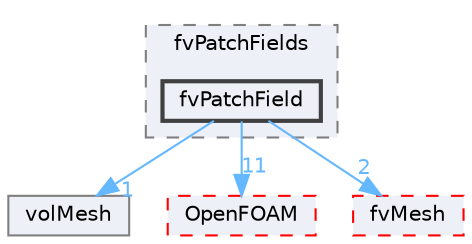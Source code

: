 digraph "src/finiteVolume/fields/fvPatchFields/fvPatchField"
{
 // LATEX_PDF_SIZE
  bgcolor="transparent";
  edge [fontname=Helvetica,fontsize=10,labelfontname=Helvetica,labelfontsize=10];
  node [fontname=Helvetica,fontsize=10,shape=box,height=0.2,width=0.4];
  compound=true
  subgraph clusterdir_a5850494bc77049b2a182260f0d1f703 {
    graph [ bgcolor="#edf0f7", pencolor="grey50", label="fvPatchFields", fontname=Helvetica,fontsize=10 style="filled,dashed", URL="dir_a5850494bc77049b2a182260f0d1f703.html",tooltip=""]
  dir_6b9423849569a7ee618201e7cfce9eaa [label="fvPatchField", fillcolor="#edf0f7", color="grey25", style="filled,bold", URL="dir_6b9423849569a7ee618201e7cfce9eaa.html",tooltip=""];
  }
  dir_1a4209badf8dc5d7c181708103efea60 [label="volMesh", fillcolor="#edf0f7", color="grey50", style="filled", URL="dir_1a4209badf8dc5d7c181708103efea60.html",tooltip=""];
  dir_c5473ff19b20e6ec4dfe5c310b3778a8 [label="OpenFOAM", fillcolor="#edf0f7", color="red", style="filled,dashed", URL="dir_c5473ff19b20e6ec4dfe5c310b3778a8.html",tooltip=""];
  dir_c382fa095c9c33d8673c0dd60aaef275 [label="fvMesh", fillcolor="#edf0f7", color="red", style="filled,dashed", URL="dir_c382fa095c9c33d8673c0dd60aaef275.html",tooltip=""];
  dir_6b9423849569a7ee618201e7cfce9eaa->dir_1a4209badf8dc5d7c181708103efea60 [headlabel="1", labeldistance=1.5 headhref="dir_001564_004299.html" href="dir_001564_004299.html" color="steelblue1" fontcolor="steelblue1"];
  dir_6b9423849569a7ee618201e7cfce9eaa->dir_c382fa095c9c33d8673c0dd60aaef275 [headlabel="2", labeldistance=1.5 headhref="dir_001564_001544.html" href="dir_001564_001544.html" color="steelblue1" fontcolor="steelblue1"];
  dir_6b9423849569a7ee618201e7cfce9eaa->dir_c5473ff19b20e6ec4dfe5c310b3778a8 [headlabel="11", labeldistance=1.5 headhref="dir_001564_002695.html" href="dir_001564_002695.html" color="steelblue1" fontcolor="steelblue1"];
}
